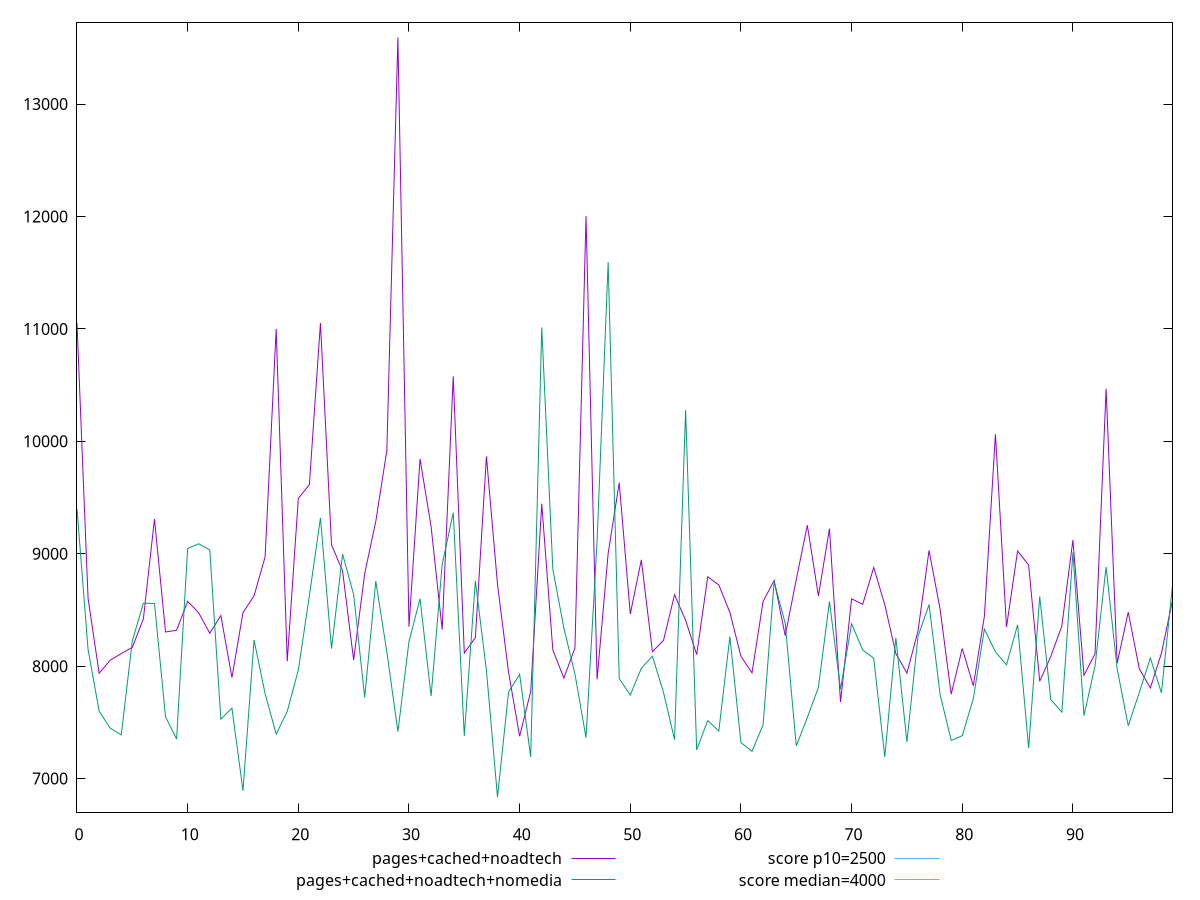 reset

$pagesCachedNoadtech <<EOF
0 11051.052
1 8603.297000000002
2 7937.4225000000015
3 8052.961499999999
4 8111.802999999998
5 8166.829600000001
6 8421.651
7 9307.945500000002
8 8304.076000000001
9 8319.326999999997
10 8576.299
11 8473.917999999998
12 8292.926499999998
13 8450.628499999999
14 7898.229599999998
15 8476.312500000002
16 8626.132499999998
17 8972.692000000001
18 10998.409
19 8043.961500000001
20 9491.718000000003
21 9614.995
22 11052.458499999999
23 9080.25
24 8846.316999999997
25 8054.082
26 8824.361999999997
27 9287.080999999998
28 9918.212499999996
29 13592.3515
30 8351.535
31 9843.303
32 9241.736
33 8325.002999999999
34 10577.984
35 8116.317000000001
36 8254.4715
37 9865.157500000001
38 8727.206999999999
39 7945.3989999999985
40 7376.646000000001
41 7774.221849999998
42 9444.461
43 8144.829999999999
44 7893.9659999999985
45 8161.351000000002
46 12003.161000000002
47 7881.913000000001
48 9003.47
49 9631.700999999997
50 8464.376999999999
51 8945.3285
52 8128.6759999999995
53 8229.179500000002
54 8635.228000000003
55 8408.055499999999
56 8102.891500000001
57 8795.0805
58 8722.657
59 8478.095000000001
60 8087.952999999998
61 7940.1964000000025
62 8574.98
63 8762.714999999997
64 8271.589
65 8770.427000000003
66 9253.839
67 8624.862
68 9223.258000000002
69 7681.142
70 8598.831000000002
71 8549.8145
72 8877.617
73 8547.105500000001
74 8111.847899999999
75 7938.264500000001
76 8311.449499999999
77 9029.374
78 8505.510999999999
79 7751.012999999999
80 8157.696000000002
81 7824.8174500000005
82 8442.918499999998
83 10063.8255
84 8347.588000000002
85 9025.005000000003
86 8899.537999999999
87 7865.445
88 8086.323
89 8357.4825
90 9121.299499999997
91 7918.827000000002
92 8110.02
93 10467.437000000002
94 8026.555000000001
95 8480.229000000003
96 7977.041999999999
97 7806.437
98 8115.145000000002
99 8582.477000000003
EOF

$pagesCachedNoadtechNomedia <<EOF
0 9398.747999999998
1 8147.618999999999
2 7600.3505
3 7448.445500000002
4 7388.742
5 8226.232
6 8559.840499999998
7 8558.085000000003
8 7549.922000000001
9 7351.317000000001
10 9047.804999999997
11 9088.791000000001
12 9033.046999999999
13 7528.0740000000005
14 7627.009000000002
15 6891.748000000001
16 8232.0765
17 7754.983000000002
18 7395.509
19 7597.5033
20 7965.5
21 8626.57
22 9318.944000000003
23 8155.842499999999
24 8996.405
25 8636.9595
26 7721.661000000001
27 8755.821
28 8127.040500000001
29 7417.615
30 8218.8865
31 8599.820500000002
32 7734.908
33 8903.542000000001
34 9365.605500000001
35 7379.732499999999
36 8758.359
37 7962.014
38 6834.8825
39 7771.2425
40 7926.779499999999
41 7193.282000000001
42 11013.419499999998
43 8862.414499999997
44 8338.241999999998
45 7929.416000000001
46 7362.888000000001
47 9114.047999999997
48 11593.774000000003
49 7889.868
50 7743.396500000001
51 7981.158000000001
52 8088.824499999998
53 7766.906499999998
54 7346.7294999999995
55 10278.063999999997
56 7255.214999999999
57 7516.610749999999
58 7423.5374999999985
59 8262.358
60 7320.103999999999
61 7242.449
62 7477.589000000002
63 8751.609
64 8381.131000000001
65 7290.715
66 7542.558999999999
67 7812.262000000001
68 8575.127000000002
69 7796.006000000001
70 8376.937999999998
71 8144.235999999999
72 8070.783999999999
73 7192.160999999999
74 8253.171000000002
75 7326.333500000001
76 8263.6215
77 8547.288500000002
78 7748.096000000001
79 7339.608499999999
80 7381.8679999999995
81 7710.747000000001
82 8330.039500000003
83 8126.887000000002
84 8011.624999999999
85 8367.395000000002
86 7271.99
87 8620.573999999997
88 7702.325499999999
89 7590.995499999999
90 9012.521500000004
91 7560.2755
92 8002.0109999999995
93 8883.001000000004
94 7975.665000000002
95 7469.9015
96 7765.962
97 8072.5715
98 7762.841499999998
99 8719.703999999998
EOF

set key outside below
set xrange [0:99]
set yrange [6699.73312:13727.500880000001]
set trange [6699.73312:13727.500880000001]
set terminal svg size 640, 520 enhanced background rgb 'white'
set output "report_00015_2021-02-09T16-11-33.973Z/largest-contentful-paint/comparison/line/2_vs_3.svg"

plot $pagesCachedNoadtech title "pages+cached+noadtech" with line, \
     $pagesCachedNoadtechNomedia title "pages+cached+noadtech+nomedia" with line, \
     2500 title "score p10=2500", \
     4000 title "score median=4000"

reset
